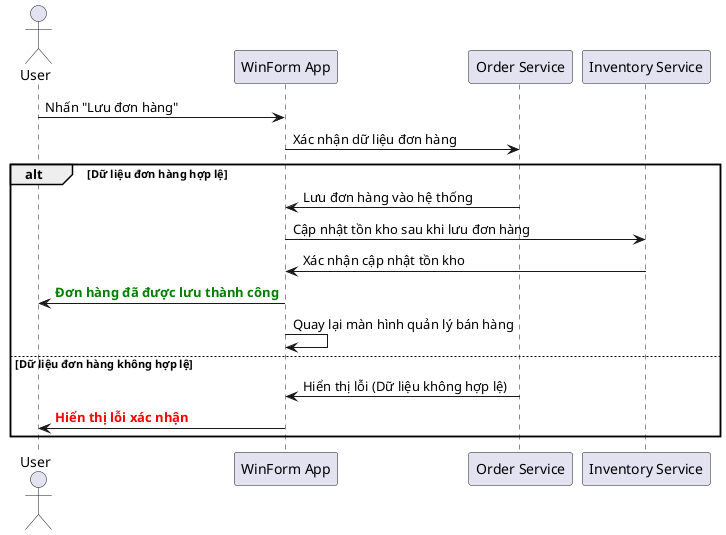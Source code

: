 @startuml
actor User
participant "WinForm App" as App
participant "Order Service" as OrderService
participant "Inventory Service" as InventoryService

User -> App: Nhấn "Lưu đơn hàng"
App -> OrderService: Xác nhận dữ liệu đơn hàng
alt Dữ liệu đơn hàng hợp lệ
    OrderService -> App: Lưu đơn hàng vào hệ thống
    App -> InventoryService: Cập nhật tồn kho sau khi lưu đơn hàng
    InventoryService -> App: Xác nhận cập nhật tồn kho
    App -> User: <font color=green><b>Đơn hàng đã được lưu thành công</b></font>
    App -> App: Quay lại màn hình quản lý bán hàng
else Dữ liệu đơn hàng không hợp lệ
    OrderService -> App: Hiển thị lỗi (Dữ liệu không hợp lệ)
    App -> User: <font color=red><b>Hiển thị lỗi xác nhận</b></font>
end
@enduml
